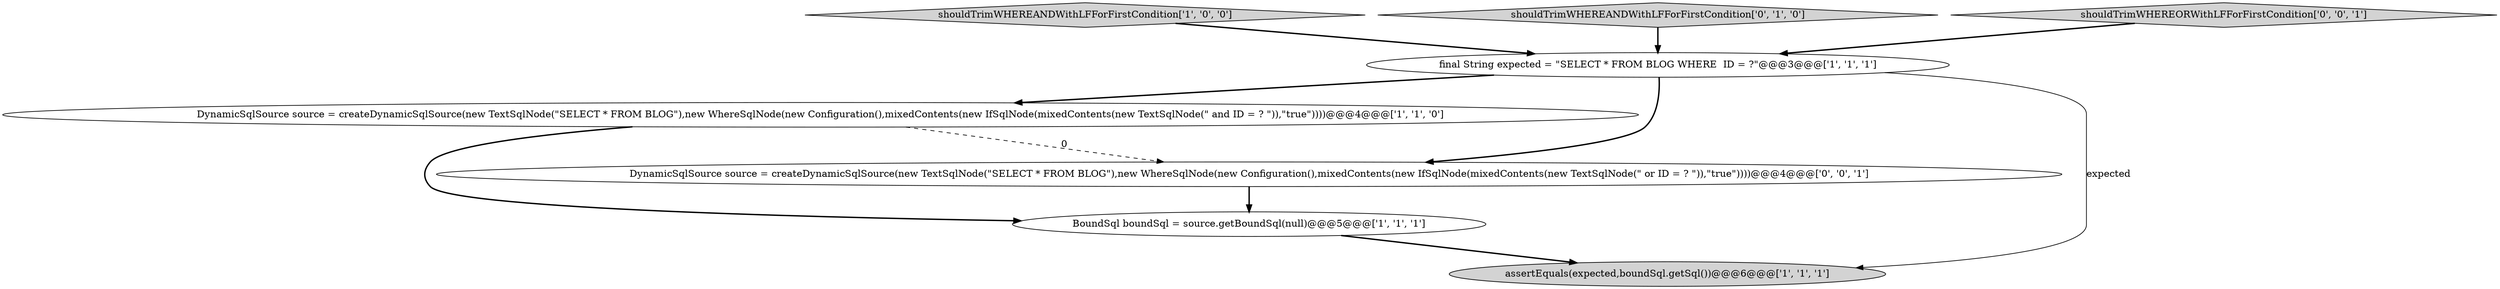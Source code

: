 digraph {
3 [style = filled, label = "shouldTrimWHEREANDWithLFForFirstCondition['1', '0', '0']", fillcolor = lightgray, shape = diamond image = "AAA0AAABBB1BBB"];
5 [style = filled, label = "shouldTrimWHEREANDWithLFForFirstCondition['0', '1', '0']", fillcolor = lightgray, shape = diamond image = "AAA0AAABBB2BBB"];
4 [style = filled, label = "DynamicSqlSource source = createDynamicSqlSource(new TextSqlNode(\"SELECT * FROM BLOG\"),new WhereSqlNode(new Configuration(),mixedContents(new IfSqlNode(mixedContents(new TextSqlNode(\" and ID = ? \")),\"true\"))))@@@4@@@['1', '1', '0']", fillcolor = white, shape = ellipse image = "AAA0AAABBB1BBB"];
0 [style = filled, label = "final String expected = \"SELECT * FROM BLOG WHERE  ID = ?\"@@@3@@@['1', '1', '1']", fillcolor = white, shape = ellipse image = "AAA0AAABBB1BBB"];
6 [style = filled, label = "DynamicSqlSource source = createDynamicSqlSource(new TextSqlNode(\"SELECT * FROM BLOG\"),new WhereSqlNode(new Configuration(),mixedContents(new IfSqlNode(mixedContents(new TextSqlNode(\" or ID = ? \")),\"true\"))))@@@4@@@['0', '0', '1']", fillcolor = white, shape = ellipse image = "AAA0AAABBB3BBB"];
2 [style = filled, label = "assertEquals(expected,boundSql.getSql())@@@6@@@['1', '1', '1']", fillcolor = lightgray, shape = ellipse image = "AAA0AAABBB1BBB"];
1 [style = filled, label = "BoundSql boundSql = source.getBoundSql(null)@@@5@@@['1', '1', '1']", fillcolor = white, shape = ellipse image = "AAA0AAABBB1BBB"];
7 [style = filled, label = "shouldTrimWHEREORWithLFForFirstCondition['0', '0', '1']", fillcolor = lightgray, shape = diamond image = "AAA0AAABBB3BBB"];
6->1 [style = bold, label=""];
0->2 [style = solid, label="expected"];
1->2 [style = bold, label=""];
4->1 [style = bold, label=""];
7->0 [style = bold, label=""];
5->0 [style = bold, label=""];
4->6 [style = dashed, label="0"];
0->4 [style = bold, label=""];
0->6 [style = bold, label=""];
3->0 [style = bold, label=""];
}

